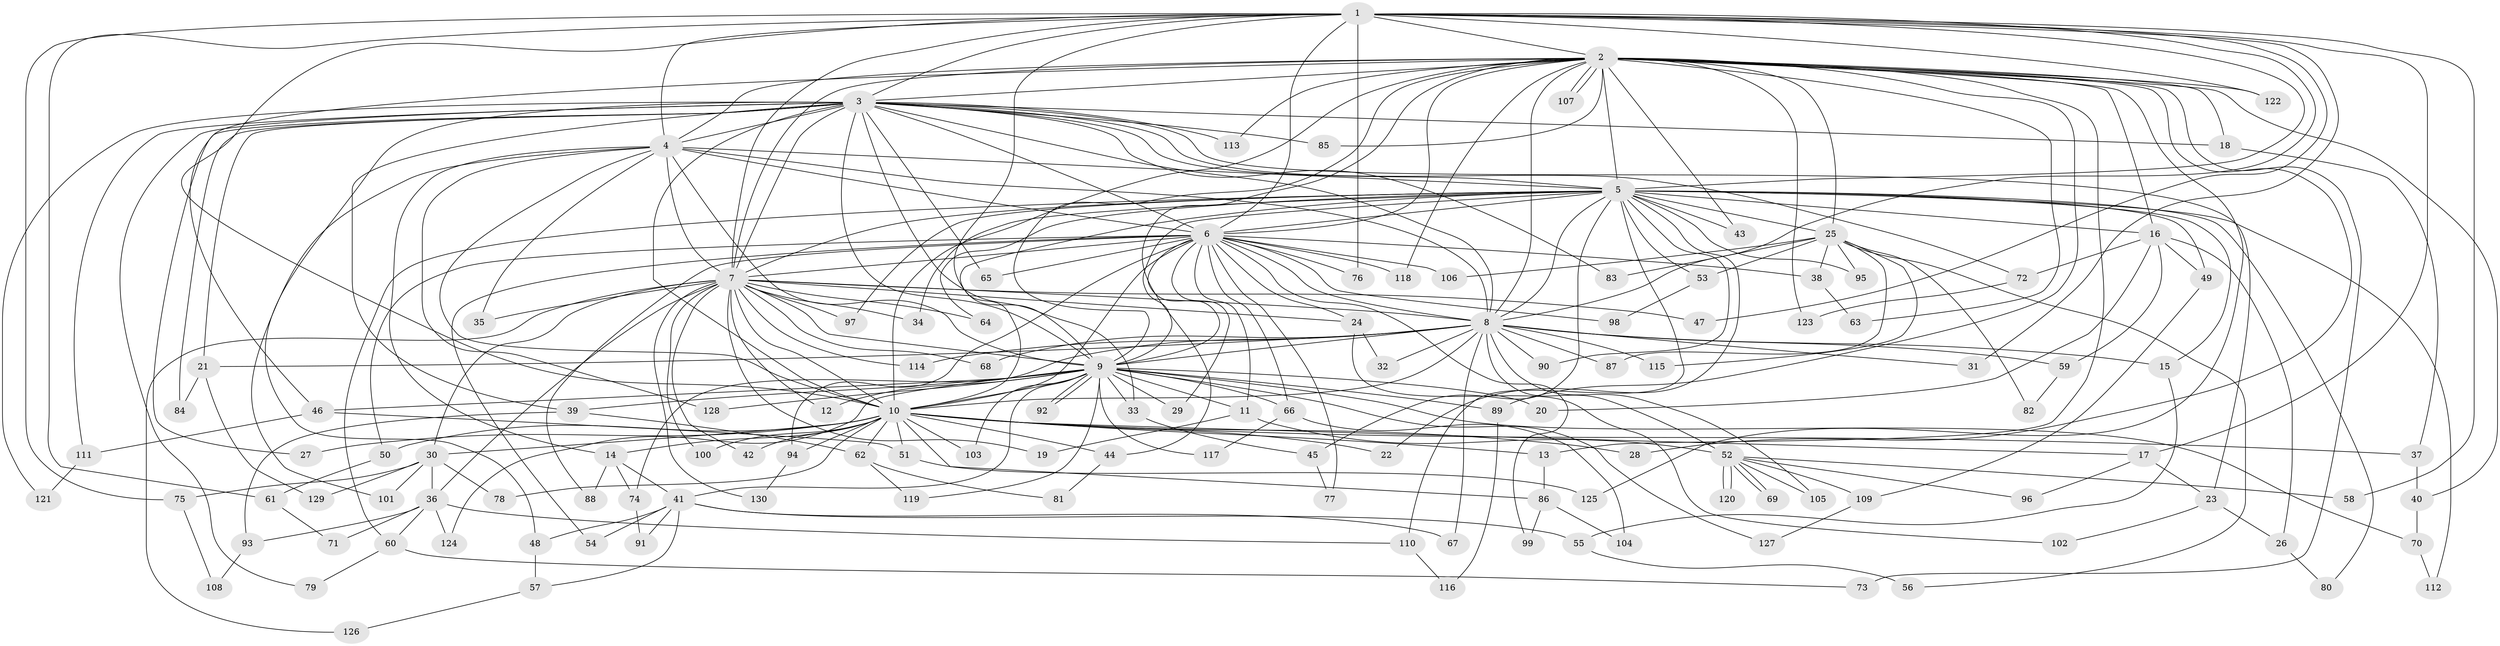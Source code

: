 // coarse degree distribution, {35: 0.015384615384615385, 38: 0.015384615384615385, 3: 0.06153846153846154, 2: 0.5846153846153846, 1: 0.2153846153846154, 6: 0.015384615384615385, 7: 0.046153846153846156, 4: 0.03076923076923077, 12: 0.015384615384615385}
// Generated by graph-tools (version 1.1) at 2025/47/03/04/25 21:47:44]
// undirected, 130 vertices, 285 edges
graph export_dot {
graph [start="1"]
  node [color=gray90,style=filled];
  1;
  2;
  3;
  4;
  5;
  6;
  7;
  8;
  9;
  10;
  11;
  12;
  13;
  14;
  15;
  16;
  17;
  18;
  19;
  20;
  21;
  22;
  23;
  24;
  25;
  26;
  27;
  28;
  29;
  30;
  31;
  32;
  33;
  34;
  35;
  36;
  37;
  38;
  39;
  40;
  41;
  42;
  43;
  44;
  45;
  46;
  47;
  48;
  49;
  50;
  51;
  52;
  53;
  54;
  55;
  56;
  57;
  58;
  59;
  60;
  61;
  62;
  63;
  64;
  65;
  66;
  67;
  68;
  69;
  70;
  71;
  72;
  73;
  74;
  75;
  76;
  77;
  78;
  79;
  80;
  81;
  82;
  83;
  84;
  85;
  86;
  87;
  88;
  89;
  90;
  91;
  92;
  93;
  94;
  95;
  96;
  97;
  98;
  99;
  100;
  101;
  102;
  103;
  104;
  105;
  106;
  107;
  108;
  109;
  110;
  111;
  112;
  113;
  114;
  115;
  116;
  117;
  118;
  119;
  120;
  121;
  122;
  123;
  124;
  125;
  126;
  127;
  128;
  129;
  130;
  1 -- 2;
  1 -- 3;
  1 -- 4;
  1 -- 5;
  1 -- 6;
  1 -- 7;
  1 -- 8;
  1 -- 9;
  1 -- 10;
  1 -- 17;
  1 -- 31;
  1 -- 47;
  1 -- 58;
  1 -- 61;
  1 -- 75;
  1 -- 76;
  1 -- 122;
  2 -- 3;
  2 -- 4;
  2 -- 5;
  2 -- 6;
  2 -- 7;
  2 -- 8;
  2 -- 9;
  2 -- 10;
  2 -- 13;
  2 -- 16;
  2 -- 18;
  2 -- 25;
  2 -- 28;
  2 -- 40;
  2 -- 43;
  2 -- 44;
  2 -- 46;
  2 -- 63;
  2 -- 73;
  2 -- 85;
  2 -- 89;
  2 -- 107;
  2 -- 107;
  2 -- 113;
  2 -- 118;
  2 -- 122;
  2 -- 123;
  2 -- 125;
  3 -- 4;
  3 -- 5;
  3 -- 6;
  3 -- 7;
  3 -- 8;
  3 -- 9;
  3 -- 10;
  3 -- 18;
  3 -- 21;
  3 -- 23;
  3 -- 27;
  3 -- 33;
  3 -- 39;
  3 -- 48;
  3 -- 65;
  3 -- 72;
  3 -- 79;
  3 -- 83;
  3 -- 84;
  3 -- 85;
  3 -- 111;
  3 -- 113;
  3 -- 121;
  4 -- 5;
  4 -- 6;
  4 -- 7;
  4 -- 8;
  4 -- 9;
  4 -- 10;
  4 -- 14;
  4 -- 35;
  4 -- 101;
  4 -- 128;
  5 -- 6;
  5 -- 7;
  5 -- 8;
  5 -- 9;
  5 -- 10;
  5 -- 15;
  5 -- 16;
  5 -- 22;
  5 -- 25;
  5 -- 34;
  5 -- 43;
  5 -- 45;
  5 -- 49;
  5 -- 53;
  5 -- 60;
  5 -- 64;
  5 -- 80;
  5 -- 90;
  5 -- 95;
  5 -- 97;
  5 -- 110;
  5 -- 112;
  6 -- 7;
  6 -- 8;
  6 -- 9;
  6 -- 10;
  6 -- 11;
  6 -- 24;
  6 -- 29;
  6 -- 38;
  6 -- 50;
  6 -- 54;
  6 -- 65;
  6 -- 66;
  6 -- 76;
  6 -- 77;
  6 -- 88;
  6 -- 94;
  6 -- 98;
  6 -- 99;
  6 -- 106;
  6 -- 118;
  7 -- 8;
  7 -- 9;
  7 -- 10;
  7 -- 12;
  7 -- 19;
  7 -- 24;
  7 -- 30;
  7 -- 34;
  7 -- 35;
  7 -- 36;
  7 -- 42;
  7 -- 47;
  7 -- 64;
  7 -- 68;
  7 -- 97;
  7 -- 100;
  7 -- 114;
  7 -- 126;
  7 -- 130;
  8 -- 9;
  8 -- 10;
  8 -- 15;
  8 -- 21;
  8 -- 31;
  8 -- 32;
  8 -- 52;
  8 -- 59;
  8 -- 67;
  8 -- 68;
  8 -- 74;
  8 -- 87;
  8 -- 90;
  8 -- 105;
  8 -- 114;
  8 -- 115;
  9 -- 10;
  9 -- 11;
  9 -- 12;
  9 -- 20;
  9 -- 29;
  9 -- 33;
  9 -- 39;
  9 -- 41;
  9 -- 46;
  9 -- 66;
  9 -- 70;
  9 -- 89;
  9 -- 92;
  9 -- 92;
  9 -- 103;
  9 -- 117;
  9 -- 119;
  9 -- 124;
  9 -- 127;
  9 -- 128;
  10 -- 13;
  10 -- 14;
  10 -- 17;
  10 -- 22;
  10 -- 27;
  10 -- 28;
  10 -- 30;
  10 -- 37;
  10 -- 42;
  10 -- 44;
  10 -- 50;
  10 -- 51;
  10 -- 62;
  10 -- 78;
  10 -- 86;
  10 -- 94;
  10 -- 100;
  10 -- 103;
  11 -- 19;
  11 -- 52;
  13 -- 86;
  14 -- 41;
  14 -- 74;
  14 -- 88;
  15 -- 55;
  16 -- 20;
  16 -- 26;
  16 -- 49;
  16 -- 59;
  16 -- 72;
  17 -- 23;
  17 -- 96;
  18 -- 37;
  21 -- 84;
  21 -- 129;
  23 -- 26;
  23 -- 102;
  24 -- 32;
  24 -- 102;
  25 -- 38;
  25 -- 53;
  25 -- 56;
  25 -- 82;
  25 -- 83;
  25 -- 87;
  25 -- 95;
  25 -- 106;
  25 -- 115;
  26 -- 80;
  30 -- 36;
  30 -- 75;
  30 -- 78;
  30 -- 101;
  30 -- 129;
  33 -- 45;
  36 -- 60;
  36 -- 71;
  36 -- 93;
  36 -- 110;
  36 -- 124;
  37 -- 40;
  38 -- 63;
  39 -- 62;
  39 -- 93;
  40 -- 70;
  41 -- 48;
  41 -- 54;
  41 -- 55;
  41 -- 57;
  41 -- 67;
  41 -- 91;
  44 -- 81;
  45 -- 77;
  46 -- 51;
  46 -- 111;
  48 -- 57;
  49 -- 109;
  50 -- 61;
  51 -- 125;
  52 -- 58;
  52 -- 69;
  52 -- 69;
  52 -- 96;
  52 -- 105;
  52 -- 109;
  52 -- 120;
  52 -- 120;
  53 -- 98;
  55 -- 56;
  57 -- 126;
  59 -- 82;
  60 -- 73;
  60 -- 79;
  61 -- 71;
  62 -- 81;
  62 -- 119;
  66 -- 104;
  66 -- 117;
  70 -- 112;
  72 -- 123;
  74 -- 91;
  75 -- 108;
  86 -- 99;
  86 -- 104;
  89 -- 116;
  93 -- 108;
  94 -- 130;
  109 -- 127;
  110 -- 116;
  111 -- 121;
}
